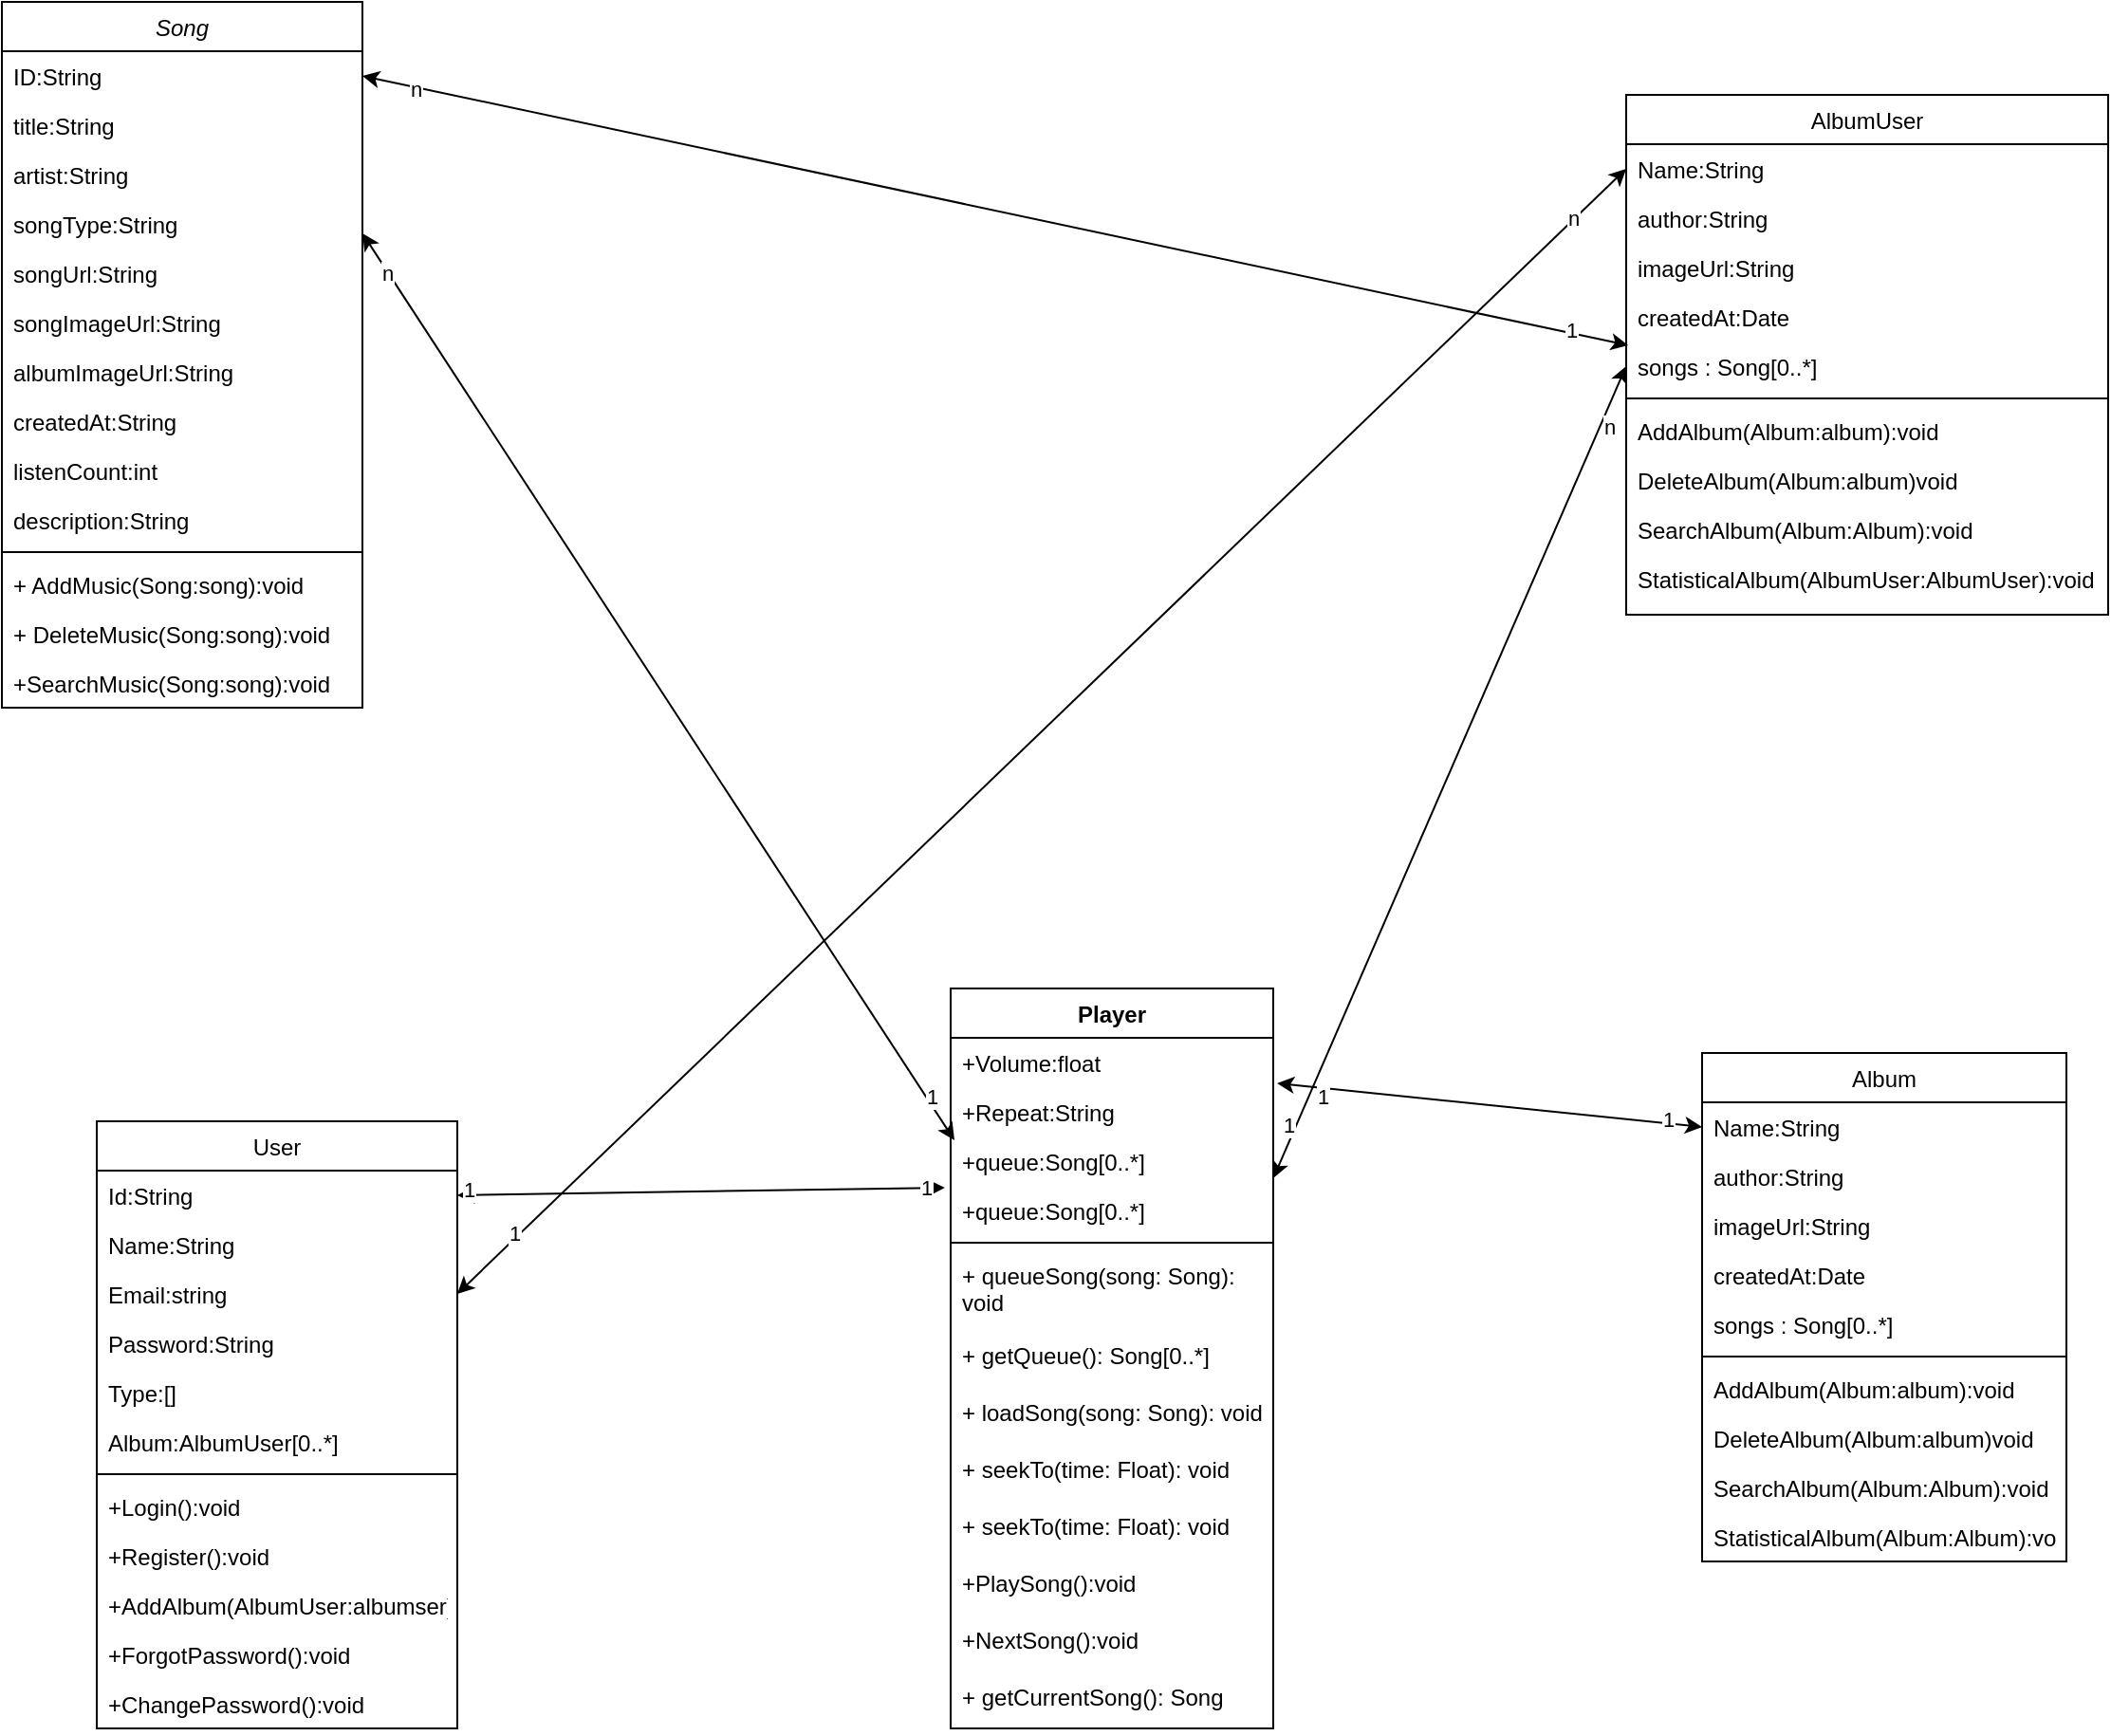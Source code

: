<mxfile version="24.2.5" type="github">
  <diagram id="C5RBs43oDa-KdzZeNtuy" name="Page-1">
    <mxGraphModel dx="2708" dy="1280" grid="0" gridSize="10" guides="1" tooltips="1" connect="1" arrows="1" fold="1" page="0" pageScale="1" pageWidth="827" pageHeight="1169" math="0" shadow="0">
      <root>
        <mxCell id="WIyWlLk6GJQsqaUBKTNV-0" />
        <mxCell id="WIyWlLk6GJQsqaUBKTNV-1" parent="WIyWlLk6GJQsqaUBKTNV-0" />
        <mxCell id="zkfFHV4jXpPFQw0GAbJ--0" value="Song" style="swimlane;fontStyle=2;align=center;verticalAlign=top;childLayout=stackLayout;horizontal=1;startSize=26;horizontalStack=0;resizeParent=1;resizeLast=0;collapsible=1;marginBottom=0;rounded=0;shadow=0;strokeWidth=1;" parent="WIyWlLk6GJQsqaUBKTNV-1" vertex="1">
          <mxGeometry x="-526" y="82" width="190" height="372" as="geometry">
            <mxRectangle x="230" y="140" width="160" height="26" as="alternateBounds" />
          </mxGeometry>
        </mxCell>
        <mxCell id="zkfFHV4jXpPFQw0GAbJ--1" value="ID:String" style="text;align=left;verticalAlign=top;spacingLeft=4;spacingRight=4;overflow=hidden;rotatable=0;points=[[0,0.5],[1,0.5]];portConstraint=eastwest;" parent="zkfFHV4jXpPFQw0GAbJ--0" vertex="1">
          <mxGeometry y="26" width="190" height="26" as="geometry" />
        </mxCell>
        <mxCell id="zkfFHV4jXpPFQw0GAbJ--2" value="title:String" style="text;align=left;verticalAlign=top;spacingLeft=4;spacingRight=4;overflow=hidden;rotatable=0;points=[[0,0.5],[1,0.5]];portConstraint=eastwest;rounded=0;shadow=0;html=0;" parent="zkfFHV4jXpPFQw0GAbJ--0" vertex="1">
          <mxGeometry y="52" width="190" height="26" as="geometry" />
        </mxCell>
        <mxCell id="zkfFHV4jXpPFQw0GAbJ--3" value="artist:String" style="text;align=left;verticalAlign=top;spacingLeft=4;spacingRight=4;overflow=hidden;rotatable=0;points=[[0,0.5],[1,0.5]];portConstraint=eastwest;rounded=0;shadow=0;html=0;" parent="zkfFHV4jXpPFQw0GAbJ--0" vertex="1">
          <mxGeometry y="78" width="190" height="26" as="geometry" />
        </mxCell>
        <mxCell id="uBPFBk-00y7cmOOdVc77-2" value="songType:String" style="text;align=left;verticalAlign=top;spacingLeft=4;spacingRight=4;overflow=hidden;rotatable=0;points=[[0,0.5],[1,0.5]];portConstraint=eastwest;rounded=0;shadow=0;html=0;" vertex="1" parent="zkfFHV4jXpPFQw0GAbJ--0">
          <mxGeometry y="104" width="190" height="26" as="geometry" />
        </mxCell>
        <mxCell id="uBPFBk-00y7cmOOdVc77-3" value="songUrl:String" style="text;align=left;verticalAlign=top;spacingLeft=4;spacingRight=4;overflow=hidden;rotatable=0;points=[[0,0.5],[1,0.5]];portConstraint=eastwest;rounded=0;shadow=0;html=0;" vertex="1" parent="zkfFHV4jXpPFQw0GAbJ--0">
          <mxGeometry y="130" width="190" height="26" as="geometry" />
        </mxCell>
        <mxCell id="uBPFBk-00y7cmOOdVc77-4" value="songImageUrl:String" style="text;align=left;verticalAlign=top;spacingLeft=4;spacingRight=4;overflow=hidden;rotatable=0;points=[[0,0.5],[1,0.5]];portConstraint=eastwest;rounded=0;shadow=0;html=0;" vertex="1" parent="zkfFHV4jXpPFQw0GAbJ--0">
          <mxGeometry y="156" width="190" height="26" as="geometry" />
        </mxCell>
        <mxCell id="uBPFBk-00y7cmOOdVc77-5" value="albumImageUrl:String" style="text;align=left;verticalAlign=top;spacingLeft=4;spacingRight=4;overflow=hidden;rotatable=0;points=[[0,0.5],[1,0.5]];portConstraint=eastwest;rounded=0;shadow=0;html=0;" vertex="1" parent="zkfFHV4jXpPFQw0GAbJ--0">
          <mxGeometry y="182" width="190" height="26" as="geometry" />
        </mxCell>
        <mxCell id="uBPFBk-00y7cmOOdVc77-6" value="createdAt:String" style="text;align=left;verticalAlign=top;spacingLeft=4;spacingRight=4;overflow=hidden;rotatable=0;points=[[0,0.5],[1,0.5]];portConstraint=eastwest;rounded=0;shadow=0;html=0;" vertex="1" parent="zkfFHV4jXpPFQw0GAbJ--0">
          <mxGeometry y="208" width="190" height="26" as="geometry" />
        </mxCell>
        <mxCell id="uBPFBk-00y7cmOOdVc77-7" value="listenCount:int" style="text;align=left;verticalAlign=top;spacingLeft=4;spacingRight=4;overflow=hidden;rotatable=0;points=[[0,0.5],[1,0.5]];portConstraint=eastwest;rounded=0;shadow=0;html=0;" vertex="1" parent="zkfFHV4jXpPFQw0GAbJ--0">
          <mxGeometry y="234" width="190" height="26" as="geometry" />
        </mxCell>
        <mxCell id="uBPFBk-00y7cmOOdVc77-8" value="description:String" style="text;align=left;verticalAlign=top;spacingLeft=4;spacingRight=4;overflow=hidden;rotatable=0;points=[[0,0.5],[1,0.5]];portConstraint=eastwest;rounded=0;shadow=0;html=0;" vertex="1" parent="zkfFHV4jXpPFQw0GAbJ--0">
          <mxGeometry y="260" width="190" height="26" as="geometry" />
        </mxCell>
        <mxCell id="zkfFHV4jXpPFQw0GAbJ--4" value="" style="line;html=1;strokeWidth=1;align=left;verticalAlign=middle;spacingTop=-1;spacingLeft=3;spacingRight=3;rotatable=0;labelPosition=right;points=[];portConstraint=eastwest;" parent="zkfFHV4jXpPFQw0GAbJ--0" vertex="1">
          <mxGeometry y="286" width="190" height="8" as="geometry" />
        </mxCell>
        <mxCell id="zkfFHV4jXpPFQw0GAbJ--5" value="+ AddMusic(Song:song):void" style="text;align=left;verticalAlign=top;spacingLeft=4;spacingRight=4;overflow=hidden;rotatable=0;points=[[0,0.5],[1,0.5]];portConstraint=eastwest;" parent="zkfFHV4jXpPFQw0GAbJ--0" vertex="1">
          <mxGeometry y="294" width="190" height="26" as="geometry" />
        </mxCell>
        <mxCell id="uBPFBk-00y7cmOOdVc77-9" value="+ DeleteMusic(Song:song):void" style="text;align=left;verticalAlign=top;spacingLeft=4;spacingRight=4;overflow=hidden;rotatable=0;points=[[0,0.5],[1,0.5]];portConstraint=eastwest;" vertex="1" parent="zkfFHV4jXpPFQw0GAbJ--0">
          <mxGeometry y="320" width="190" height="26" as="geometry" />
        </mxCell>
        <mxCell id="uBPFBk-00y7cmOOdVc77-10" value="+SearchMusic(Song:song):void" style="text;align=left;verticalAlign=top;spacingLeft=4;spacingRight=4;overflow=hidden;rotatable=0;points=[[0,0.5],[1,0.5]];portConstraint=eastwest;" vertex="1" parent="zkfFHV4jXpPFQw0GAbJ--0">
          <mxGeometry y="346" width="190" height="26" as="geometry" />
        </mxCell>
        <mxCell id="zkfFHV4jXpPFQw0GAbJ--17" value="Album" style="swimlane;fontStyle=0;align=center;verticalAlign=top;childLayout=stackLayout;horizontal=1;startSize=26;horizontalStack=0;resizeParent=1;resizeLast=0;collapsible=1;marginBottom=0;rounded=0;shadow=0;strokeWidth=1;" parent="WIyWlLk6GJQsqaUBKTNV-1" vertex="1">
          <mxGeometry x="370" y="636" width="192" height="268" as="geometry">
            <mxRectangle x="550" y="140" width="160" height="26" as="alternateBounds" />
          </mxGeometry>
        </mxCell>
        <mxCell id="zkfFHV4jXpPFQw0GAbJ--18" value="Name:String" style="text;align=left;verticalAlign=top;spacingLeft=4;spacingRight=4;overflow=hidden;rotatable=0;points=[[0,0.5],[1,0.5]];portConstraint=eastwest;" parent="zkfFHV4jXpPFQw0GAbJ--17" vertex="1">
          <mxGeometry y="26" width="192" height="26" as="geometry" />
        </mxCell>
        <mxCell id="zkfFHV4jXpPFQw0GAbJ--20" value="author:String" style="text;align=left;verticalAlign=top;spacingLeft=4;spacingRight=4;overflow=hidden;rotatable=0;points=[[0,0.5],[1,0.5]];portConstraint=eastwest;rounded=0;shadow=0;html=0;" parent="zkfFHV4jXpPFQw0GAbJ--17" vertex="1">
          <mxGeometry y="52" width="192" height="26" as="geometry" />
        </mxCell>
        <mxCell id="zkfFHV4jXpPFQw0GAbJ--21" value="imageUrl:String" style="text;align=left;verticalAlign=top;spacingLeft=4;spacingRight=4;overflow=hidden;rotatable=0;points=[[0,0.5],[1,0.5]];portConstraint=eastwest;rounded=0;shadow=0;html=0;" parent="zkfFHV4jXpPFQw0GAbJ--17" vertex="1">
          <mxGeometry y="78" width="192" height="26" as="geometry" />
        </mxCell>
        <mxCell id="zkfFHV4jXpPFQw0GAbJ--22" value="createdAt:Date" style="text;align=left;verticalAlign=top;spacingLeft=4;spacingRight=4;overflow=hidden;rotatable=0;points=[[0,0.5],[1,0.5]];portConstraint=eastwest;rounded=0;shadow=0;html=0;" parent="zkfFHV4jXpPFQw0GAbJ--17" vertex="1">
          <mxGeometry y="104" width="192" height="26" as="geometry" />
        </mxCell>
        <mxCell id="uBPFBk-00y7cmOOdVc77-1" value="songs : Song[0..*]" style="text;align=left;verticalAlign=top;spacingLeft=4;spacingRight=4;overflow=hidden;rotatable=0;points=[[0,0.5],[1,0.5]];portConstraint=eastwest;rounded=0;shadow=0;html=0;" vertex="1" parent="zkfFHV4jXpPFQw0GAbJ--17">
          <mxGeometry y="130" width="192" height="26" as="geometry" />
        </mxCell>
        <mxCell id="zkfFHV4jXpPFQw0GAbJ--23" value="" style="line;html=1;strokeWidth=1;align=left;verticalAlign=middle;spacingTop=-1;spacingLeft=3;spacingRight=3;rotatable=0;labelPosition=right;points=[];portConstraint=eastwest;" parent="zkfFHV4jXpPFQw0GAbJ--17" vertex="1">
          <mxGeometry y="156" width="192" height="8" as="geometry" />
        </mxCell>
        <mxCell id="zkfFHV4jXpPFQw0GAbJ--24" value="AddAlbum(Album:album):void" style="text;align=left;verticalAlign=top;spacingLeft=4;spacingRight=4;overflow=hidden;rotatable=0;points=[[0,0.5],[1,0.5]];portConstraint=eastwest;" parent="zkfFHV4jXpPFQw0GAbJ--17" vertex="1">
          <mxGeometry y="164" width="192" height="26" as="geometry" />
        </mxCell>
        <mxCell id="zkfFHV4jXpPFQw0GAbJ--25" value="DeleteAlbum(Album:album)void" style="text;align=left;verticalAlign=top;spacingLeft=4;spacingRight=4;overflow=hidden;rotatable=0;points=[[0,0.5],[1,0.5]];portConstraint=eastwest;" parent="zkfFHV4jXpPFQw0GAbJ--17" vertex="1">
          <mxGeometry y="190" width="192" height="26" as="geometry" />
        </mxCell>
        <mxCell id="uBPFBk-00y7cmOOdVc77-11" value="SearchAlbum(Album:Album):void" style="text;align=left;verticalAlign=top;spacingLeft=4;spacingRight=4;overflow=hidden;rotatable=0;points=[[0,0.5],[1,0.5]];portConstraint=eastwest;" vertex="1" parent="zkfFHV4jXpPFQw0GAbJ--17">
          <mxGeometry y="216" width="192" height="26" as="geometry" />
        </mxCell>
        <mxCell id="uBPFBk-00y7cmOOdVc77-67" value="StatisticalAlbum(Album:Album):void" style="text;align=left;verticalAlign=top;spacingLeft=4;spacingRight=4;overflow=hidden;rotatable=0;points=[[0,0.5],[1,0.5]];portConstraint=eastwest;" vertex="1" parent="zkfFHV4jXpPFQw0GAbJ--17">
          <mxGeometry y="242" width="192" height="26" as="geometry" />
        </mxCell>
        <mxCell id="uBPFBk-00y7cmOOdVc77-16" value="Player" style="swimlane;fontStyle=1;align=center;verticalAlign=top;childLayout=stackLayout;horizontal=1;startSize=26;horizontalStack=0;resizeParent=1;resizeParentMax=0;resizeLast=0;collapsible=1;marginBottom=0;whiteSpace=wrap;html=1;" vertex="1" parent="WIyWlLk6GJQsqaUBKTNV-1">
          <mxGeometry x="-26" y="602" width="170" height="390" as="geometry" />
        </mxCell>
        <mxCell id="uBPFBk-00y7cmOOdVc77-17" value="+Volume:float" style="text;strokeColor=none;fillColor=none;align=left;verticalAlign=top;spacingLeft=4;spacingRight=4;overflow=hidden;rotatable=0;points=[[0,0.5],[1,0.5]];portConstraint=eastwest;whiteSpace=wrap;html=1;" vertex="1" parent="uBPFBk-00y7cmOOdVc77-16">
          <mxGeometry y="26" width="170" height="26" as="geometry" />
        </mxCell>
        <mxCell id="uBPFBk-00y7cmOOdVc77-20" value="+Repeat:String" style="text;strokeColor=none;fillColor=none;align=left;verticalAlign=top;spacingLeft=4;spacingRight=4;overflow=hidden;rotatable=0;points=[[0,0.5],[1,0.5]];portConstraint=eastwest;whiteSpace=wrap;html=1;" vertex="1" parent="uBPFBk-00y7cmOOdVc77-16">
          <mxGeometry y="52" width="170" height="26" as="geometry" />
        </mxCell>
        <mxCell id="uBPFBk-00y7cmOOdVc77-21" value="+queue:Song[0..*]&lt;div&gt;&lt;br&gt;&lt;/div&gt;" style="text;strokeColor=none;fillColor=none;align=left;verticalAlign=top;spacingLeft=4;spacingRight=4;overflow=hidden;rotatable=0;points=[[0,0.5],[1,0.5]];portConstraint=eastwest;whiteSpace=wrap;html=1;" vertex="1" parent="uBPFBk-00y7cmOOdVc77-16">
          <mxGeometry y="78" width="170" height="26" as="geometry" />
        </mxCell>
        <mxCell id="uBPFBk-00y7cmOOdVc77-22" value="+queue:Song[0..*]&lt;div&gt;&lt;br&gt;&lt;/div&gt;" style="text;strokeColor=none;fillColor=none;align=left;verticalAlign=top;spacingLeft=4;spacingRight=4;overflow=hidden;rotatable=0;points=[[0,0.5],[1,0.5]];portConstraint=eastwest;whiteSpace=wrap;html=1;" vertex="1" parent="uBPFBk-00y7cmOOdVc77-16">
          <mxGeometry y="104" width="170" height="26" as="geometry" />
        </mxCell>
        <mxCell id="uBPFBk-00y7cmOOdVc77-18" value="" style="line;strokeWidth=1;fillColor=none;align=left;verticalAlign=middle;spacingTop=-1;spacingLeft=3;spacingRight=3;rotatable=0;labelPosition=right;points=[];portConstraint=eastwest;strokeColor=inherit;" vertex="1" parent="uBPFBk-00y7cmOOdVc77-16">
          <mxGeometry y="130" width="170" height="8" as="geometry" />
        </mxCell>
        <mxCell id="uBPFBk-00y7cmOOdVc77-19" value="+ queueSong(song: Song): void" style="text;strokeColor=none;fillColor=none;align=left;verticalAlign=top;spacingLeft=4;spacingRight=4;overflow=hidden;rotatable=0;points=[[0,0.5],[1,0.5]];portConstraint=eastwest;whiteSpace=wrap;html=1;" vertex="1" parent="uBPFBk-00y7cmOOdVc77-16">
          <mxGeometry y="138" width="170" height="42" as="geometry" />
        </mxCell>
        <mxCell id="uBPFBk-00y7cmOOdVc77-23" value="+ getQueue(): Song[0..*]" style="text;strokeColor=none;fillColor=none;align=left;verticalAlign=top;spacingLeft=4;spacingRight=4;overflow=hidden;rotatable=0;points=[[0,0.5],[1,0.5]];portConstraint=eastwest;whiteSpace=wrap;html=1;" vertex="1" parent="uBPFBk-00y7cmOOdVc77-16">
          <mxGeometry y="180" width="170" height="30" as="geometry" />
        </mxCell>
        <mxCell id="uBPFBk-00y7cmOOdVc77-25" value="+ loadSong(song: Song): void" style="text;strokeColor=none;fillColor=none;align=left;verticalAlign=top;spacingLeft=4;spacingRight=4;overflow=hidden;rotatable=0;points=[[0,0.5],[1,0.5]];portConstraint=eastwest;whiteSpace=wrap;html=1;" vertex="1" parent="uBPFBk-00y7cmOOdVc77-16">
          <mxGeometry y="210" width="170" height="30" as="geometry" />
        </mxCell>
        <mxCell id="uBPFBk-00y7cmOOdVc77-26" value="+ seekTo(time: Float): void" style="text;strokeColor=none;fillColor=none;align=left;verticalAlign=top;spacingLeft=4;spacingRight=4;overflow=hidden;rotatable=0;points=[[0,0.5],[1,0.5]];portConstraint=eastwest;whiteSpace=wrap;html=1;" vertex="1" parent="uBPFBk-00y7cmOOdVc77-16">
          <mxGeometry y="240" width="170" height="30" as="geometry" />
        </mxCell>
        <mxCell id="uBPFBk-00y7cmOOdVc77-27" value="+ seekTo(time: Float): void" style="text;strokeColor=none;fillColor=none;align=left;verticalAlign=top;spacingLeft=4;spacingRight=4;overflow=hidden;rotatable=0;points=[[0,0.5],[1,0.5]];portConstraint=eastwest;whiteSpace=wrap;html=1;" vertex="1" parent="uBPFBk-00y7cmOOdVc77-16">
          <mxGeometry y="270" width="170" height="30" as="geometry" />
        </mxCell>
        <mxCell id="uBPFBk-00y7cmOOdVc77-28" value="+PlaySong():void" style="text;strokeColor=none;fillColor=none;align=left;verticalAlign=top;spacingLeft=4;spacingRight=4;overflow=hidden;rotatable=0;points=[[0,0.5],[1,0.5]];portConstraint=eastwest;whiteSpace=wrap;html=1;" vertex="1" parent="uBPFBk-00y7cmOOdVc77-16">
          <mxGeometry y="300" width="170" height="30" as="geometry" />
        </mxCell>
        <mxCell id="uBPFBk-00y7cmOOdVc77-29" value="+NextSong():void" style="text;strokeColor=none;fillColor=none;align=left;verticalAlign=top;spacingLeft=4;spacingRight=4;overflow=hidden;rotatable=0;points=[[0,0.5],[1,0.5]];portConstraint=eastwest;whiteSpace=wrap;html=1;" vertex="1" parent="uBPFBk-00y7cmOOdVc77-16">
          <mxGeometry y="330" width="170" height="30" as="geometry" />
        </mxCell>
        <mxCell id="uBPFBk-00y7cmOOdVc77-30" value="+ getCurrentSong(): Song" style="text;strokeColor=none;fillColor=none;align=left;verticalAlign=top;spacingLeft=4;spacingRight=4;overflow=hidden;rotatable=0;points=[[0,0.5],[1,0.5]];portConstraint=eastwest;whiteSpace=wrap;html=1;" vertex="1" parent="uBPFBk-00y7cmOOdVc77-16">
          <mxGeometry y="360" width="170" height="30" as="geometry" />
        </mxCell>
        <mxCell id="uBPFBk-00y7cmOOdVc77-31" value="AlbumUser" style="swimlane;fontStyle=0;align=center;verticalAlign=top;childLayout=stackLayout;horizontal=1;startSize=26;horizontalStack=0;resizeParent=1;resizeLast=0;collapsible=1;marginBottom=0;rounded=0;shadow=0;strokeWidth=1;" vertex="1" parent="WIyWlLk6GJQsqaUBKTNV-1">
          <mxGeometry x="330" y="131" width="254" height="274" as="geometry">
            <mxRectangle x="550" y="140" width="160" height="26" as="alternateBounds" />
          </mxGeometry>
        </mxCell>
        <mxCell id="uBPFBk-00y7cmOOdVc77-32" value="Name:String" style="text;align=left;verticalAlign=top;spacingLeft=4;spacingRight=4;overflow=hidden;rotatable=0;points=[[0,0.5],[1,0.5]];portConstraint=eastwest;" vertex="1" parent="uBPFBk-00y7cmOOdVc77-31">
          <mxGeometry y="26" width="254" height="26" as="geometry" />
        </mxCell>
        <mxCell id="uBPFBk-00y7cmOOdVc77-33" value="author:String" style="text;align=left;verticalAlign=top;spacingLeft=4;spacingRight=4;overflow=hidden;rotatable=0;points=[[0,0.5],[1,0.5]];portConstraint=eastwest;rounded=0;shadow=0;html=0;" vertex="1" parent="uBPFBk-00y7cmOOdVc77-31">
          <mxGeometry y="52" width="254" height="26" as="geometry" />
        </mxCell>
        <mxCell id="uBPFBk-00y7cmOOdVc77-34" value="imageUrl:String" style="text;align=left;verticalAlign=top;spacingLeft=4;spacingRight=4;overflow=hidden;rotatable=0;points=[[0,0.5],[1,0.5]];portConstraint=eastwest;rounded=0;shadow=0;html=0;" vertex="1" parent="uBPFBk-00y7cmOOdVc77-31">
          <mxGeometry y="78" width="254" height="26" as="geometry" />
        </mxCell>
        <mxCell id="uBPFBk-00y7cmOOdVc77-35" value="createdAt:Date" style="text;align=left;verticalAlign=top;spacingLeft=4;spacingRight=4;overflow=hidden;rotatable=0;points=[[0,0.5],[1,0.5]];portConstraint=eastwest;rounded=0;shadow=0;html=0;" vertex="1" parent="uBPFBk-00y7cmOOdVc77-31">
          <mxGeometry y="104" width="254" height="26" as="geometry" />
        </mxCell>
        <mxCell id="uBPFBk-00y7cmOOdVc77-36" value="songs : Song[0..*]" style="text;align=left;verticalAlign=top;spacingLeft=4;spacingRight=4;overflow=hidden;rotatable=0;points=[[0,0.5],[1,0.5]];portConstraint=eastwest;rounded=0;shadow=0;html=0;" vertex="1" parent="uBPFBk-00y7cmOOdVc77-31">
          <mxGeometry y="130" width="254" height="26" as="geometry" />
        </mxCell>
        <mxCell id="uBPFBk-00y7cmOOdVc77-37" value="" style="line;html=1;strokeWidth=1;align=left;verticalAlign=middle;spacingTop=-1;spacingLeft=3;spacingRight=3;rotatable=0;labelPosition=right;points=[];portConstraint=eastwest;" vertex="1" parent="uBPFBk-00y7cmOOdVc77-31">
          <mxGeometry y="156" width="254" height="8" as="geometry" />
        </mxCell>
        <mxCell id="uBPFBk-00y7cmOOdVc77-38" value="AddAlbum(Album:album):void" style="text;align=left;verticalAlign=top;spacingLeft=4;spacingRight=4;overflow=hidden;rotatable=0;points=[[0,0.5],[1,0.5]];portConstraint=eastwest;" vertex="1" parent="uBPFBk-00y7cmOOdVc77-31">
          <mxGeometry y="164" width="254" height="26" as="geometry" />
        </mxCell>
        <mxCell id="uBPFBk-00y7cmOOdVc77-39" value="DeleteAlbum(Album:album)void" style="text;align=left;verticalAlign=top;spacingLeft=4;spacingRight=4;overflow=hidden;rotatable=0;points=[[0,0.5],[1,0.5]];portConstraint=eastwest;" vertex="1" parent="uBPFBk-00y7cmOOdVc77-31">
          <mxGeometry y="190" width="254" height="26" as="geometry" />
        </mxCell>
        <mxCell id="uBPFBk-00y7cmOOdVc77-40" value="SearchAlbum(Album:Album):void" style="text;align=left;verticalAlign=top;spacingLeft=4;spacingRight=4;overflow=hidden;rotatable=0;points=[[0,0.5],[1,0.5]];portConstraint=eastwest;" vertex="1" parent="uBPFBk-00y7cmOOdVc77-31">
          <mxGeometry y="216" width="254" height="26" as="geometry" />
        </mxCell>
        <mxCell id="uBPFBk-00y7cmOOdVc77-66" value="StatisticalAlbum(AlbumUser:AlbumUser):void" style="text;align=left;verticalAlign=top;spacingLeft=4;spacingRight=4;overflow=hidden;rotatable=0;points=[[0,0.5],[1,0.5]];portConstraint=eastwest;" vertex="1" parent="uBPFBk-00y7cmOOdVc77-31">
          <mxGeometry y="242" width="254" height="26" as="geometry" />
        </mxCell>
        <mxCell id="uBPFBk-00y7cmOOdVc77-41" value="User" style="swimlane;fontStyle=0;align=center;verticalAlign=top;childLayout=stackLayout;horizontal=1;startSize=26;horizontalStack=0;resizeParent=1;resizeLast=0;collapsible=1;marginBottom=0;rounded=0;shadow=0;strokeWidth=1;" vertex="1" parent="WIyWlLk6GJQsqaUBKTNV-1">
          <mxGeometry x="-476" y="672" width="190" height="320" as="geometry">
            <mxRectangle x="550" y="140" width="160" height="26" as="alternateBounds" />
          </mxGeometry>
        </mxCell>
        <mxCell id="uBPFBk-00y7cmOOdVc77-42" value="Id:String" style="text;align=left;verticalAlign=top;spacingLeft=4;spacingRight=4;overflow=hidden;rotatable=0;points=[[0,0.5],[1,0.5]];portConstraint=eastwest;" vertex="1" parent="uBPFBk-00y7cmOOdVc77-41">
          <mxGeometry y="26" width="190" height="26" as="geometry" />
        </mxCell>
        <mxCell id="uBPFBk-00y7cmOOdVc77-54" value="Name:String" style="text;align=left;verticalAlign=top;spacingLeft=4;spacingRight=4;overflow=hidden;rotatable=0;points=[[0,0.5],[1,0.5]];portConstraint=eastwest;" vertex="1" parent="uBPFBk-00y7cmOOdVc77-41">
          <mxGeometry y="52" width="190" height="26" as="geometry" />
        </mxCell>
        <mxCell id="uBPFBk-00y7cmOOdVc77-43" value="Email:string" style="text;align=left;verticalAlign=top;spacingLeft=4;spacingRight=4;overflow=hidden;rotatable=0;points=[[0,0.5],[1,0.5]];portConstraint=eastwest;rounded=0;shadow=0;html=0;" vertex="1" parent="uBPFBk-00y7cmOOdVc77-41">
          <mxGeometry y="78" width="190" height="26" as="geometry" />
        </mxCell>
        <mxCell id="uBPFBk-00y7cmOOdVc77-44" value="Password:String" style="text;align=left;verticalAlign=top;spacingLeft=4;spacingRight=4;overflow=hidden;rotatable=0;points=[[0,0.5],[1,0.5]];portConstraint=eastwest;rounded=0;shadow=0;html=0;" vertex="1" parent="uBPFBk-00y7cmOOdVc77-41">
          <mxGeometry y="104" width="190" height="26" as="geometry" />
        </mxCell>
        <mxCell id="uBPFBk-00y7cmOOdVc77-65" value="Type:[]" style="text;align=left;verticalAlign=top;spacingLeft=4;spacingRight=4;overflow=hidden;rotatable=0;points=[[0,0.5],[1,0.5]];portConstraint=eastwest;rounded=0;shadow=0;html=0;" vertex="1" parent="uBPFBk-00y7cmOOdVc77-41">
          <mxGeometry y="130" width="190" height="26" as="geometry" />
        </mxCell>
        <mxCell id="uBPFBk-00y7cmOOdVc77-45" value="Album:AlbumUser[0..*]" style="text;align=left;verticalAlign=top;spacingLeft=4;spacingRight=4;overflow=hidden;rotatable=0;points=[[0,0.5],[1,0.5]];portConstraint=eastwest;rounded=0;shadow=0;html=0;" vertex="1" parent="uBPFBk-00y7cmOOdVc77-41">
          <mxGeometry y="156" width="190" height="26" as="geometry" />
        </mxCell>
        <mxCell id="uBPFBk-00y7cmOOdVc77-47" value="" style="line;html=1;strokeWidth=1;align=left;verticalAlign=middle;spacingTop=-1;spacingLeft=3;spacingRight=3;rotatable=0;labelPosition=right;points=[];portConstraint=eastwest;" vertex="1" parent="uBPFBk-00y7cmOOdVc77-41">
          <mxGeometry y="182" width="190" height="8" as="geometry" />
        </mxCell>
        <mxCell id="uBPFBk-00y7cmOOdVc77-48" value="+Login():void" style="text;align=left;verticalAlign=top;spacingLeft=4;spacingRight=4;overflow=hidden;rotatable=0;points=[[0,0.5],[1,0.5]];portConstraint=eastwest;" vertex="1" parent="uBPFBk-00y7cmOOdVc77-41">
          <mxGeometry y="190" width="190" height="26" as="geometry" />
        </mxCell>
        <mxCell id="uBPFBk-00y7cmOOdVc77-49" value="+Register():void" style="text;align=left;verticalAlign=top;spacingLeft=4;spacingRight=4;overflow=hidden;rotatable=0;points=[[0,0.5],[1,0.5]];portConstraint=eastwest;" vertex="1" parent="uBPFBk-00y7cmOOdVc77-41">
          <mxGeometry y="216" width="190" height="26" as="geometry" />
        </mxCell>
        <mxCell id="uBPFBk-00y7cmOOdVc77-50" value="+AddAlbum(AlbumUser:albumser):" style="text;align=left;verticalAlign=top;spacingLeft=4;spacingRight=4;overflow=hidden;rotatable=0;points=[[0,0.5],[1,0.5]];portConstraint=eastwest;" vertex="1" parent="uBPFBk-00y7cmOOdVc77-41">
          <mxGeometry y="242" width="190" height="26" as="geometry" />
        </mxCell>
        <mxCell id="uBPFBk-00y7cmOOdVc77-51" value="+ForgotPassword():void" style="text;align=left;verticalAlign=top;spacingLeft=4;spacingRight=4;overflow=hidden;rotatable=0;points=[[0,0.5],[1,0.5]];portConstraint=eastwest;" vertex="1" parent="uBPFBk-00y7cmOOdVc77-41">
          <mxGeometry y="268" width="190" height="26" as="geometry" />
        </mxCell>
        <mxCell id="uBPFBk-00y7cmOOdVc77-52" value="+ChangePassword():void" style="text;align=left;verticalAlign=top;spacingLeft=4;spacingRight=4;overflow=hidden;rotatable=0;points=[[0,0.5],[1,0.5]];portConstraint=eastwest;" vertex="1" parent="uBPFBk-00y7cmOOdVc77-41">
          <mxGeometry y="294" width="190" height="26" as="geometry" />
        </mxCell>
        <mxCell id="uBPFBk-00y7cmOOdVc77-53" value="" style="endArrow=classic;startArrow=classic;html=1;rounded=0;exitX=1;exitY=0.5;exitDx=0;exitDy=0;entryX=0;entryY=0.5;entryDx=0;entryDy=0;" edge="1" parent="WIyWlLk6GJQsqaUBKTNV-1" source="uBPFBk-00y7cmOOdVc77-43" target="uBPFBk-00y7cmOOdVc77-32">
          <mxGeometry width="50" height="50" relative="1" as="geometry">
            <mxPoint x="310" y="681" as="sourcePoint" />
            <mxPoint x="360" y="631" as="targetPoint" />
          </mxGeometry>
        </mxCell>
        <mxCell id="uBPFBk-00y7cmOOdVc77-56" value="1" style="edgeLabel;html=1;align=center;verticalAlign=middle;resizable=0;points=[];" vertex="1" connectable="0" parent="uBPFBk-00y7cmOOdVc77-53">
          <mxGeometry x="-0.897" y="3" relative="1" as="geometry">
            <mxPoint as="offset" />
          </mxGeometry>
        </mxCell>
        <mxCell id="uBPFBk-00y7cmOOdVc77-57" value="n" style="edgeLabel;html=1;align=center;verticalAlign=middle;resizable=0;points=[];" vertex="1" connectable="0" parent="uBPFBk-00y7cmOOdVc77-53">
          <mxGeometry x="0.909" y="1" relative="1" as="geometry">
            <mxPoint x="1" y="-1" as="offset" />
          </mxGeometry>
        </mxCell>
        <mxCell id="uBPFBk-00y7cmOOdVc77-58" value="" style="endArrow=classic;startArrow=classic;html=1;rounded=0;entryX=0;entryY=0.5;entryDx=0;entryDy=0;exitX=1;exitY=-0.154;exitDx=0;exitDy=0;exitPerimeter=0;" edge="1" parent="WIyWlLk6GJQsqaUBKTNV-1" source="uBPFBk-00y7cmOOdVc77-22" target="uBPFBk-00y7cmOOdVc77-36">
          <mxGeometry width="50" height="50" relative="1" as="geometry">
            <mxPoint x="384" y="681" as="sourcePoint" />
            <mxPoint x="434" y="631" as="targetPoint" />
          </mxGeometry>
        </mxCell>
        <mxCell id="uBPFBk-00y7cmOOdVc77-59" value="1" style="edgeLabel;html=1;align=center;verticalAlign=middle;resizable=0;points=[];" vertex="1" connectable="0" parent="uBPFBk-00y7cmOOdVc77-58">
          <mxGeometry x="-0.875" y="4" relative="1" as="geometry">
            <mxPoint as="offset" />
          </mxGeometry>
        </mxCell>
        <mxCell id="uBPFBk-00y7cmOOdVc77-60" value="n" style="edgeLabel;html=1;align=center;verticalAlign=middle;resizable=0;points=[];" vertex="1" connectable="0" parent="uBPFBk-00y7cmOOdVc77-58">
          <mxGeometry x="0.859" y="-4" relative="1" as="geometry">
            <mxPoint as="offset" />
          </mxGeometry>
        </mxCell>
        <mxCell id="uBPFBk-00y7cmOOdVc77-69" value="" style="endArrow=classic;startArrow=classic;html=1;rounded=0;entryX=0.004;entryY=0.077;entryDx=0;entryDy=0;entryPerimeter=0;exitX=1;exitY=0.5;exitDx=0;exitDy=0;" edge="1" parent="WIyWlLk6GJQsqaUBKTNV-1" source="zkfFHV4jXpPFQw0GAbJ--1" target="uBPFBk-00y7cmOOdVc77-36">
          <mxGeometry width="50" height="50" relative="1" as="geometry">
            <mxPoint x="384" y="681" as="sourcePoint" />
            <mxPoint x="434" y="631" as="targetPoint" />
          </mxGeometry>
        </mxCell>
        <mxCell id="uBPFBk-00y7cmOOdVc77-73" value="n" style="edgeLabel;html=1;align=center;verticalAlign=middle;resizable=0;points=[];" vertex="1" connectable="0" parent="uBPFBk-00y7cmOOdVc77-69">
          <mxGeometry x="-0.918" relative="1" as="geometry">
            <mxPoint y="1" as="offset" />
          </mxGeometry>
        </mxCell>
        <mxCell id="uBPFBk-00y7cmOOdVc77-74" value="1" style="edgeLabel;html=1;align=center;verticalAlign=middle;resizable=0;points=[];" vertex="1" connectable="0" parent="uBPFBk-00y7cmOOdVc77-69">
          <mxGeometry x="0.907" y="2" relative="1" as="geometry">
            <mxPoint as="offset" />
          </mxGeometry>
        </mxCell>
        <mxCell id="uBPFBk-00y7cmOOdVc77-70" value="" style="endArrow=classic;startArrow=classic;html=1;rounded=0;exitX=1.012;exitY=-0.077;exitDx=0;exitDy=0;exitPerimeter=0;entryX=0;entryY=0.5;entryDx=0;entryDy=0;" edge="1" parent="WIyWlLk6GJQsqaUBKTNV-1" source="uBPFBk-00y7cmOOdVc77-20" target="zkfFHV4jXpPFQw0GAbJ--18">
          <mxGeometry width="50" height="50" relative="1" as="geometry">
            <mxPoint x="384" y="681" as="sourcePoint" />
            <mxPoint x="223" y="676" as="targetPoint" />
          </mxGeometry>
        </mxCell>
        <mxCell id="uBPFBk-00y7cmOOdVc77-71" value="1" style="edgeLabel;html=1;align=center;verticalAlign=middle;resizable=0;points=[];" vertex="1" connectable="0" parent="uBPFBk-00y7cmOOdVc77-70">
          <mxGeometry x="0.84" y="2" relative="1" as="geometry">
            <mxPoint as="offset" />
          </mxGeometry>
        </mxCell>
        <mxCell id="uBPFBk-00y7cmOOdVc77-72" value="1" style="edgeLabel;html=1;align=center;verticalAlign=middle;resizable=0;points=[];" vertex="1" connectable="0" parent="uBPFBk-00y7cmOOdVc77-70">
          <mxGeometry x="-0.785" y="-4" relative="1" as="geometry">
            <mxPoint as="offset" />
          </mxGeometry>
        </mxCell>
        <mxCell id="uBPFBk-00y7cmOOdVc77-77" value="" style="endArrow=classic;startArrow=classic;html=1;rounded=0;exitX=1;exitY=0.5;exitDx=0;exitDy=0;entryX=-0.018;entryY=0.038;entryDx=0;entryDy=0;entryPerimeter=0;" edge="1" parent="WIyWlLk6GJQsqaUBKTNV-1" source="uBPFBk-00y7cmOOdVc77-42" target="uBPFBk-00y7cmOOdVc77-22">
          <mxGeometry width="50" height="50" relative="1" as="geometry">
            <mxPoint x="-41" y="719" as="sourcePoint" />
            <mxPoint x="9" y="669" as="targetPoint" />
          </mxGeometry>
        </mxCell>
        <mxCell id="uBPFBk-00y7cmOOdVc77-78" value="1" style="edgeLabel;html=1;align=center;verticalAlign=middle;resizable=0;points=[];" vertex="1" connectable="0" parent="uBPFBk-00y7cmOOdVc77-77">
          <mxGeometry x="-0.953" y="3" relative="1" as="geometry">
            <mxPoint as="offset" />
          </mxGeometry>
        </mxCell>
        <mxCell id="uBPFBk-00y7cmOOdVc77-79" value="1" style="edgeLabel;html=1;align=center;verticalAlign=middle;resizable=0;points=[];" vertex="1" connectable="0" parent="uBPFBk-00y7cmOOdVc77-77">
          <mxGeometry x="0.92" relative="1" as="geometry">
            <mxPoint as="offset" />
          </mxGeometry>
        </mxCell>
        <mxCell id="uBPFBk-00y7cmOOdVc77-82" value="" style="endArrow=classic;startArrow=classic;html=1;rounded=0;exitX=1;exitY=-0.308;exitDx=0;exitDy=0;exitPerimeter=0;" edge="1" parent="WIyWlLk6GJQsqaUBKTNV-1" source="uBPFBk-00y7cmOOdVc77-3">
          <mxGeometry width="50" height="50" relative="1" as="geometry">
            <mxPoint x="-326" y="131" as="sourcePoint" />
            <mxPoint x="-24" y="682" as="targetPoint" />
          </mxGeometry>
        </mxCell>
        <mxCell id="uBPFBk-00y7cmOOdVc77-83" value="n" style="edgeLabel;html=1;align=center;verticalAlign=middle;resizable=0;points=[];" vertex="1" connectable="0" parent="uBPFBk-00y7cmOOdVc77-82">
          <mxGeometry x="-0.918" relative="1" as="geometry">
            <mxPoint y="1" as="offset" />
          </mxGeometry>
        </mxCell>
        <mxCell id="uBPFBk-00y7cmOOdVc77-84" value="1" style="edgeLabel;html=1;align=center;verticalAlign=middle;resizable=0;points=[];" vertex="1" connectable="0" parent="uBPFBk-00y7cmOOdVc77-82">
          <mxGeometry x="0.907" y="2" relative="1" as="geometry">
            <mxPoint as="offset" />
          </mxGeometry>
        </mxCell>
      </root>
    </mxGraphModel>
  </diagram>
</mxfile>
